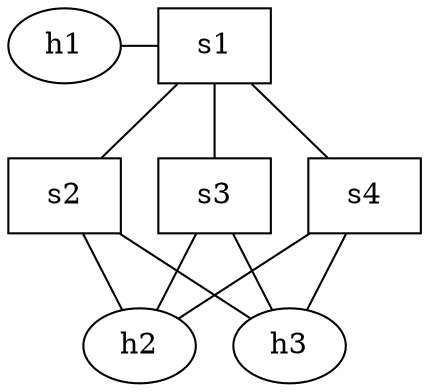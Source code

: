 digraph G {
    rankdir = TB;
    subgraph {
        s1[shape=box];
        s2[shape=box];
        s3[shape=box];
        s4[shape=box];
        edge[dir=none];
        {rank = source; h1 -> s1; }
            s1 -> s2;
            s1 -> s3;
            s1 -> s4;
        {rank = same; s2; s3; s4}
            s2 -> h2; 
            s2 -> h3; 
            s3 -> h2; 
            s3 -> h3; 
            s4 -> h2; 
            s4 -> h3; 
        {rank = same; h2; h3 }
    }
}
